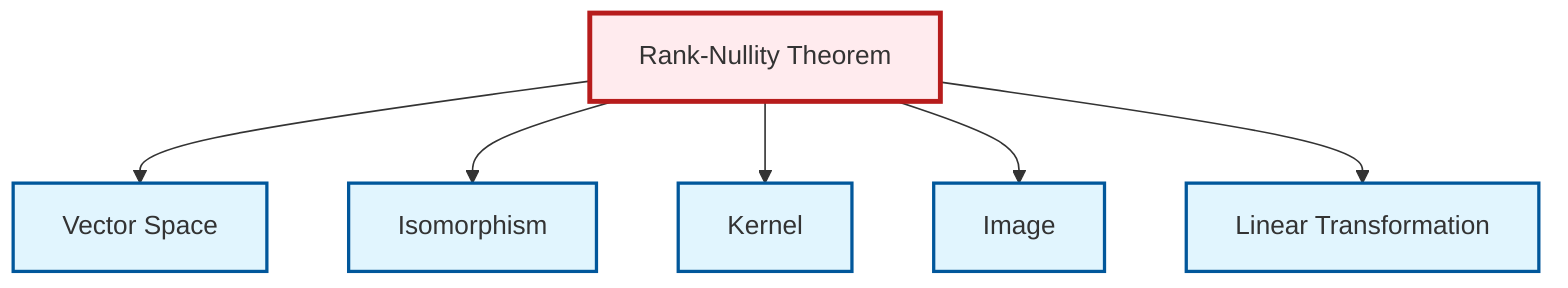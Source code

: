 graph TD
    classDef definition fill:#e1f5fe,stroke:#01579b,stroke-width:2px
    classDef theorem fill:#f3e5f5,stroke:#4a148c,stroke-width:2px
    classDef axiom fill:#fff3e0,stroke:#e65100,stroke-width:2px
    classDef example fill:#e8f5e9,stroke:#1b5e20,stroke-width:2px
    classDef current fill:#ffebee,stroke:#b71c1c,stroke-width:3px
    def-kernel["Kernel"]:::definition
    def-isomorphism["Isomorphism"]:::definition
    thm-rank-nullity["Rank-Nullity Theorem"]:::theorem
    def-image["Image"]:::definition
    def-vector-space["Vector Space"]:::definition
    def-linear-transformation["Linear Transformation"]:::definition
    thm-rank-nullity --> def-vector-space
    thm-rank-nullity --> def-isomorphism
    thm-rank-nullity --> def-kernel
    thm-rank-nullity --> def-image
    thm-rank-nullity --> def-linear-transformation
    class thm-rank-nullity current